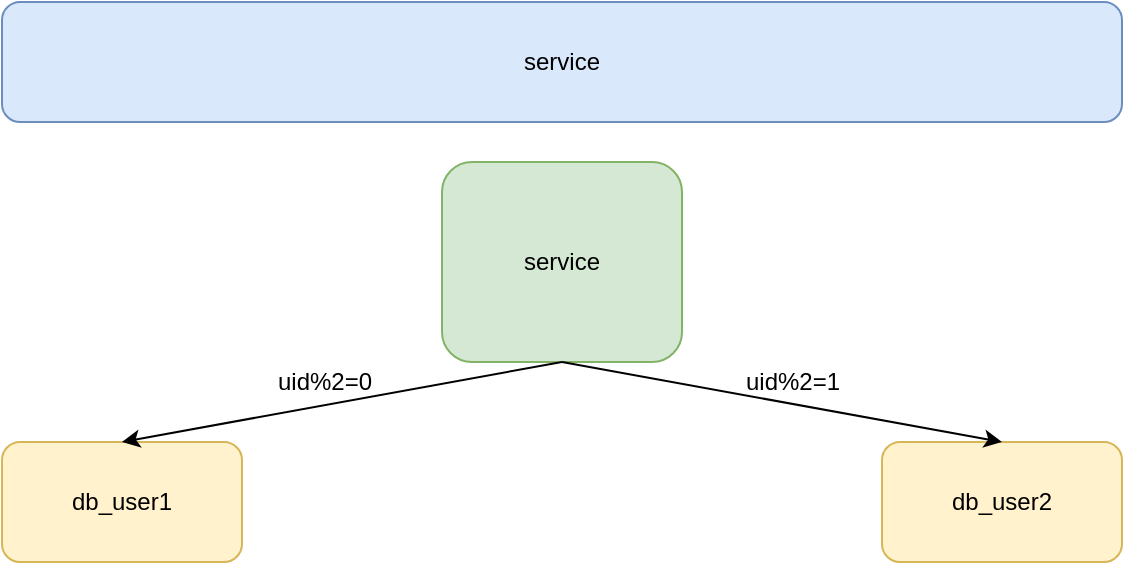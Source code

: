 <mxfile version="12.1.0" type="device" pages="1"><diagram id="Xcsn6IUS_cn0KVKK9HGZ" name="第 1 页"><mxGraphModel dx="946" dy="614" grid="1" gridSize="10" guides="1" tooltips="1" connect="1" arrows="1" fold="1" page="1" pageScale="1" pageWidth="827" pageHeight="1169" math="0" shadow="0"><root><mxCell id="0"/><mxCell id="1" parent="0"/><mxCell id="GRyc0lIXy_FR5lgUEGma-1" value="service" style="rounded=1;whiteSpace=wrap;html=1;fillColor=#dae8fc;strokeColor=#6c8ebf;" vertex="1" parent="1"><mxGeometry x="120" y="200" width="560" height="60" as="geometry"/></mxCell><mxCell id="GRyc0lIXy_FR5lgUEGma-2" value="service" style="rounded=1;whiteSpace=wrap;html=1;fillColor=#d5e8d4;strokeColor=#82b366;" vertex="1" parent="1"><mxGeometry x="340" y="280" width="120" height="100" as="geometry"/></mxCell><mxCell id="GRyc0lIXy_FR5lgUEGma-3" value="db_user1" style="rounded=1;whiteSpace=wrap;html=1;fillColor=#fff2cc;strokeColor=#d6b656;" vertex="1" parent="1"><mxGeometry x="120" y="420" width="120" height="60" as="geometry"/></mxCell><mxCell id="GRyc0lIXy_FR5lgUEGma-4" value="db_user2" style="rounded=1;whiteSpace=wrap;html=1;fillColor=#fff2cc;strokeColor=#d6b656;" vertex="1" parent="1"><mxGeometry x="560" y="420" width="120" height="60" as="geometry"/></mxCell><mxCell id="GRyc0lIXy_FR5lgUEGma-5" value="" style="endArrow=classic;html=1;exitX=0.5;exitY=1;exitDx=0;exitDy=0;entryX=0.5;entryY=0;entryDx=0;entryDy=0;" edge="1" parent="1" source="GRyc0lIXy_FR5lgUEGma-2" target="GRyc0lIXy_FR5lgUEGma-3"><mxGeometry width="50" height="50" relative="1" as="geometry"><mxPoint x="120" y="530" as="sourcePoint"/><mxPoint x="170" y="480" as="targetPoint"/></mxGeometry></mxCell><mxCell id="GRyc0lIXy_FR5lgUEGma-6" value="" style="endArrow=classic;html=1;exitX=0.5;exitY=1;exitDx=0;exitDy=0;entryX=0.5;entryY=0;entryDx=0;entryDy=0;" edge="1" parent="1" source="GRyc0lIXy_FR5lgUEGma-2" target="GRyc0lIXy_FR5lgUEGma-4"><mxGeometry width="50" height="50" relative="1" as="geometry"><mxPoint x="120" y="530" as="sourcePoint"/><mxPoint x="170" y="480" as="targetPoint"/></mxGeometry></mxCell><mxCell id="GRyc0lIXy_FR5lgUEGma-7" value="uid%2=0" style="text;html=1;resizable=0;points=[];autosize=1;align=left;verticalAlign=top;spacingTop=-4;" vertex="1" parent="1"><mxGeometry x="256" y="380" width="60" height="20" as="geometry"/></mxCell><mxCell id="GRyc0lIXy_FR5lgUEGma-8" value="uid%2=1" style="text;html=1;resizable=0;points=[];autosize=1;align=left;verticalAlign=top;spacingTop=-4;" vertex="1" parent="1"><mxGeometry x="490" y="380" width="60" height="20" as="geometry"/></mxCell></root></mxGraphModel></diagram></mxfile>